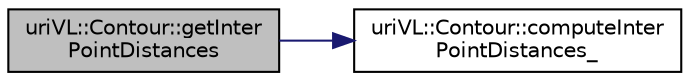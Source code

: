digraph "uriVL::Contour::getInterPointDistances"
{
  edge [fontname="Helvetica",fontsize="10",labelfontname="Helvetica",labelfontsize="10"];
  node [fontname="Helvetica",fontsize="10",shape=record];
  rankdir="LR";
  Node1 [label="uriVL::Contour::getInter\lPointDistances",height=0.2,width=0.4,color="black", fillcolor="grey75", style="filled", fontcolor="black"];
  Node1 -> Node2 [color="midnightblue",fontsize="10",style="solid",fontname="Helvetica"];
  Node2 [label="uriVL::Contour::computeInter\lPointDistances_",height=0.2,width=0.4,color="black", fillcolor="white", style="filled",URL="$classuriVL_1_1Contour.html#a81b4e1d8e6f3a24048cb581c24bece22",tooltip="Computes the distances between image points. "];
}
